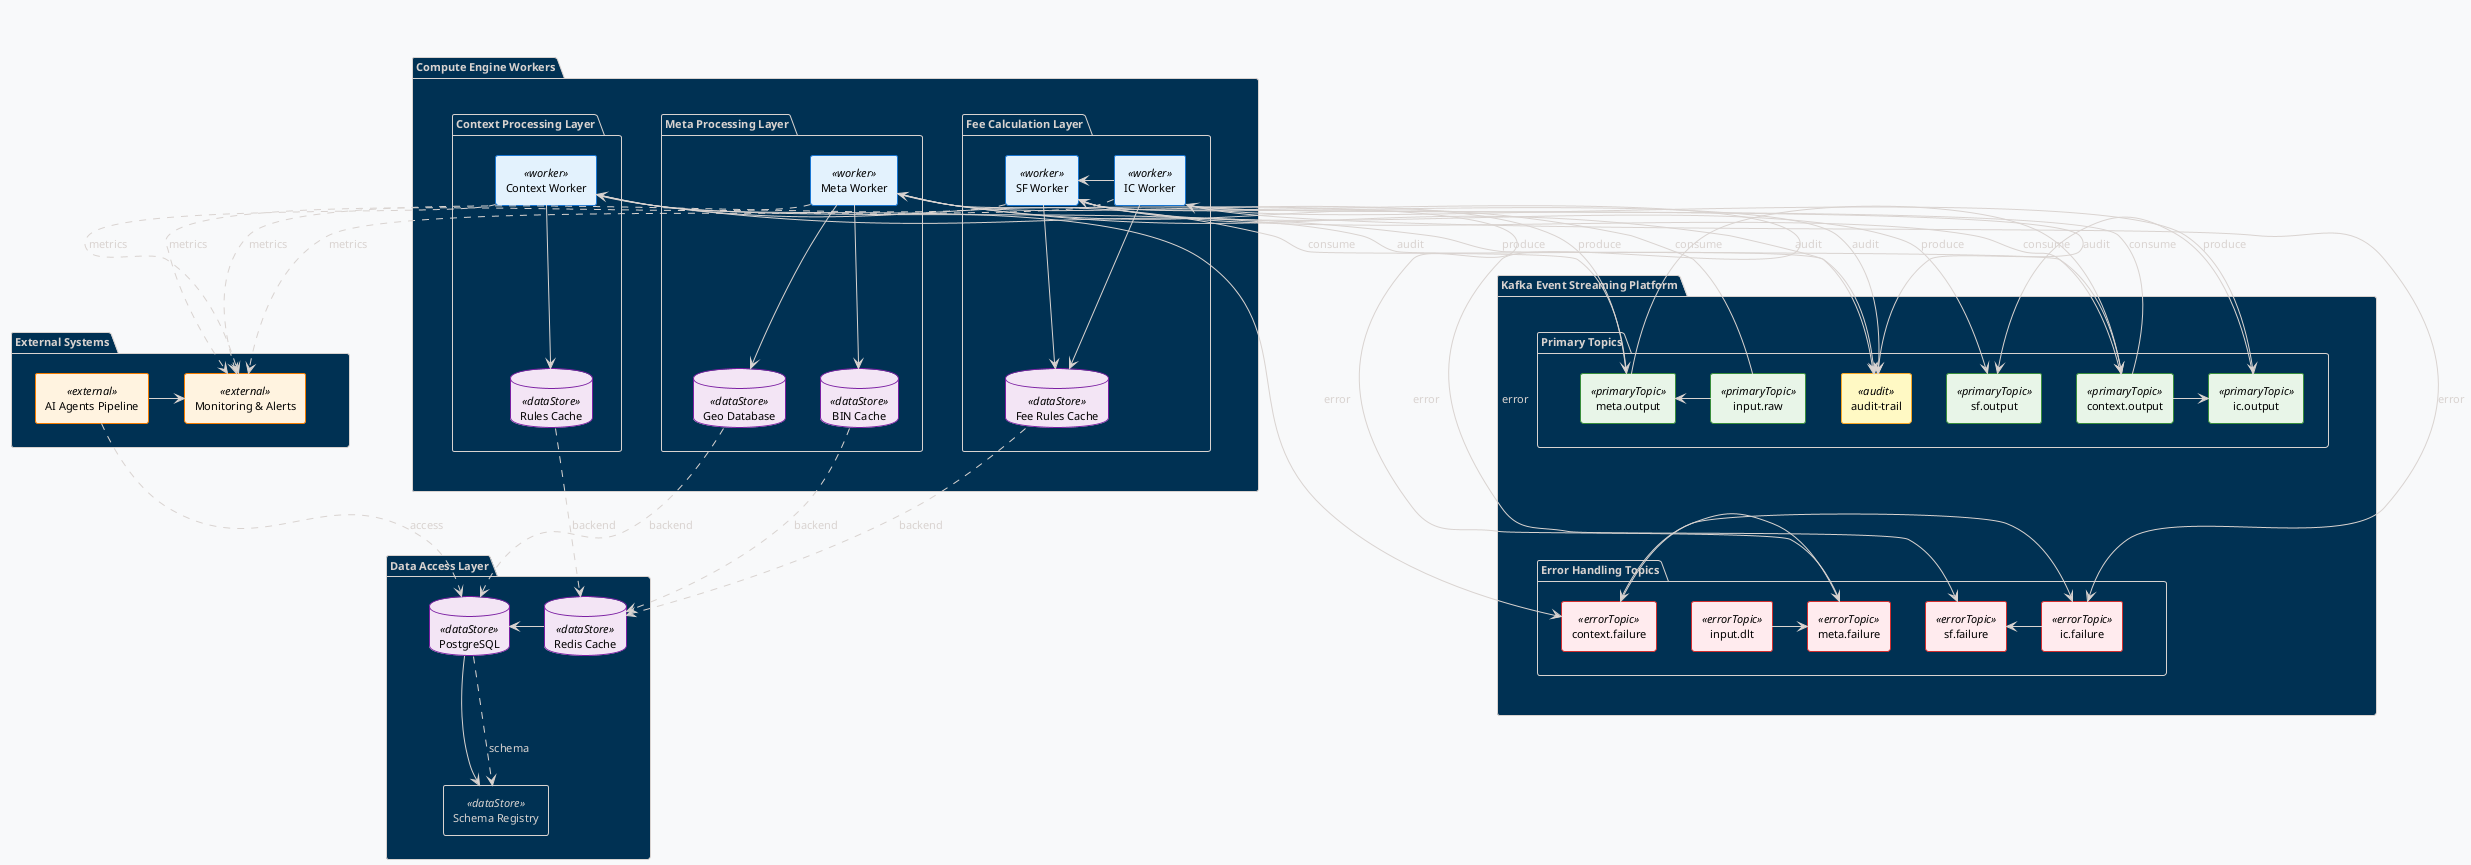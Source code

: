 @startuml KafkaArchitecture
!theme blueprint
skinparam backgroundColor #f8f9fa
skinparam defaultFontSize 11
skinparam defaultFontName Arial

' Define custom colors and styles
skinparam rectangle {
    BackgroundColor<<worker>> #e3f2fd
    BorderColor<<worker>> #1976d2
    FontColor<<worker>> #000000
}

skinparam rectangle {
    BackgroundColor<<primaryTopic>> #e8f5e8
    BorderColor<<primaryTopic>> #388e3c
    FontColor<<primaryTopic>> #000000
}

skinparam rectangle {
    BackgroundColor<<errorTopic>> #ffebee
    BorderColor<<errorTopic>> #d32f2f
    FontColor<<errorTopic>> #000000
}

skinparam database {
    BackgroundColor<<dataStore>> #f3e5f5
    BorderColor<<dataStore>> #7b1fa2
    FontColor<<dataStore>> #000000
}

skinparam rectangle {
    BackgroundColor<<external>> #fff3e0
    BorderColor<<external>> #f57c00
    FontColor<<external>> #000000
}

skinparam rectangle {
    BackgroundColor<<audit>> #fff9c4
    BorderColor<<audit>> #f9a825
    FontColor<<audit>> #000000
}

' Architecture Layout
package "Kafka Event Streaming Platform" as KafkaLayer {
    
    package "Primary Topics" as PrimaryTopics {
        rectangle "input.raw" as K1 <<primaryTopic>>
        rectangle "meta.output" as K2 <<primaryTopic>>
        rectangle "context.output" as K3 <<primaryTopic>>
        rectangle "ic.output" as K4 <<primaryTopic>>
        rectangle "sf.output" as K5 <<primaryTopic>>
        rectangle "audit-trail" as K6 <<audit>>
        
        K1 -right-> K2
        K2 -right-> K3
        K3 -right-> K4
        K4 -right-> K5
    }
    
    package "Error Handling Topics" as ErrorTopics {
        rectangle "input.dlt" as E1 <<errorTopic>>
        rectangle "meta.failure" as E2 <<errorTopic>>
        rectangle "context.failure" as E3 <<errorTopic>>
        rectangle "ic.failure" as E4 <<errorTopic>>
        rectangle "sf.failure" as E5 <<errorTopic>>
        
        E1 -right-> E2
        E2 -right-> E3
        E3 -right-> E4
        E4 -right-> E5
    }
}

package "Compute Engine Workers" as ComputeLayer {
    
    package "Meta Processing Layer" as MetaLayer {
        rectangle "Meta Worker" as MW <<worker>>
        database "BIN Cache" as MW_CACHE <<dataStore>>
        database "Geo Database" as MW_DB <<dataStore>>
        
        MW -down-> MW_CACHE
        MW -down-> MW_DB
    }
    
    package "Context Processing Layer" as ContextLayer {
        rectangle "Context Worker" as CW <<worker>>
        database "Rules Cache" as CW_CACHE <<dataStore>>
        
        CW -down-> CW_CACHE
    }
    
    package "Fee Calculation Layer" as FeeLayer {
        rectangle "IC Worker" as ICW <<worker>>
        rectangle "SF Worker" as SFW <<worker>>
        database "Fee Rules Cache" as SHARED_CACHE <<dataStore>>
        
        ICW -down-> SHARED_CACHE
        SFW -down-> SHARED_CACHE
        ICW -right-> SFW
    }
}

package "Data Access Layer" as DataLayer {
    database "Redis Cache" as REDIS <<dataStore>>
    database "PostgreSQL" as POSTGRES <<dataStore>>
    rectangle "Schema Registry" as SCHEMA_REG <<dataStore>>
    
    REDIS -right-> POSTGRES
    POSTGRES -right-> SCHEMA_REG
}

package "External Systems" as ExternalLayer {
    rectangle "AI Agents Pipeline" as AI_PIPELINE <<external>>
    rectangle "Monitoring & Alerts" as MONITORING <<external>>
    
    AI_PIPELINE -right-> MONITORING
}

' Primary Data Flow (solid arrows)
K1 --> MW : "consume"
MW --> K2 : "produce"
MW --> E2 : "error"

K2 --> CW : "consume"
CW --> K3 : "produce"
CW --> E3 : "error"

K3 --> ICW : "consume"
K3 --> SFW : "consume"
ICW --> K4 : "produce"
ICW --> E4 : "error"
SFW --> K5 : "produce"
SFW --> E5 : "error"

' Audit Trail Flow
MW --> K6 : "audit"
CW --> K6 : "audit"
ICW --> K6 : "audit"
SFW --> K6 : "audit"

' Cache Dependencies (dotted arrows)
MW_CACHE ..> REDIS : "backend"
CW_CACHE ..> REDIS : "backend"
SHARED_CACHE ..> REDIS : "backend"
MW_DB ..> POSTGRES : "backend"

' External Dependencies
AI_PIPELINE ..> POSTGRES : "access"
POSTGRES ..> SCHEMA_REG : "schema"

' Monitoring Connections
MW ..> MONITORING : "metrics"
CW ..> MONITORING : "metrics"
ICW ..> MONITORING : "metrics"
SFW ..> MONITORING : "metrics"

' Layout hints for better organization
MetaLayer -[hidden]right-> ContextLayer
ContextLayer -[hidden]right-> FeeLayer

PrimaryTopics -[hidden]down-> ErrorTopics
KafkaLayer -[hidden]down-> ComputeLayer
ComputeLayer -[hidden]down-> DataLayer
DataLayer -[hidden]down-> ExternalLayer

@enduml